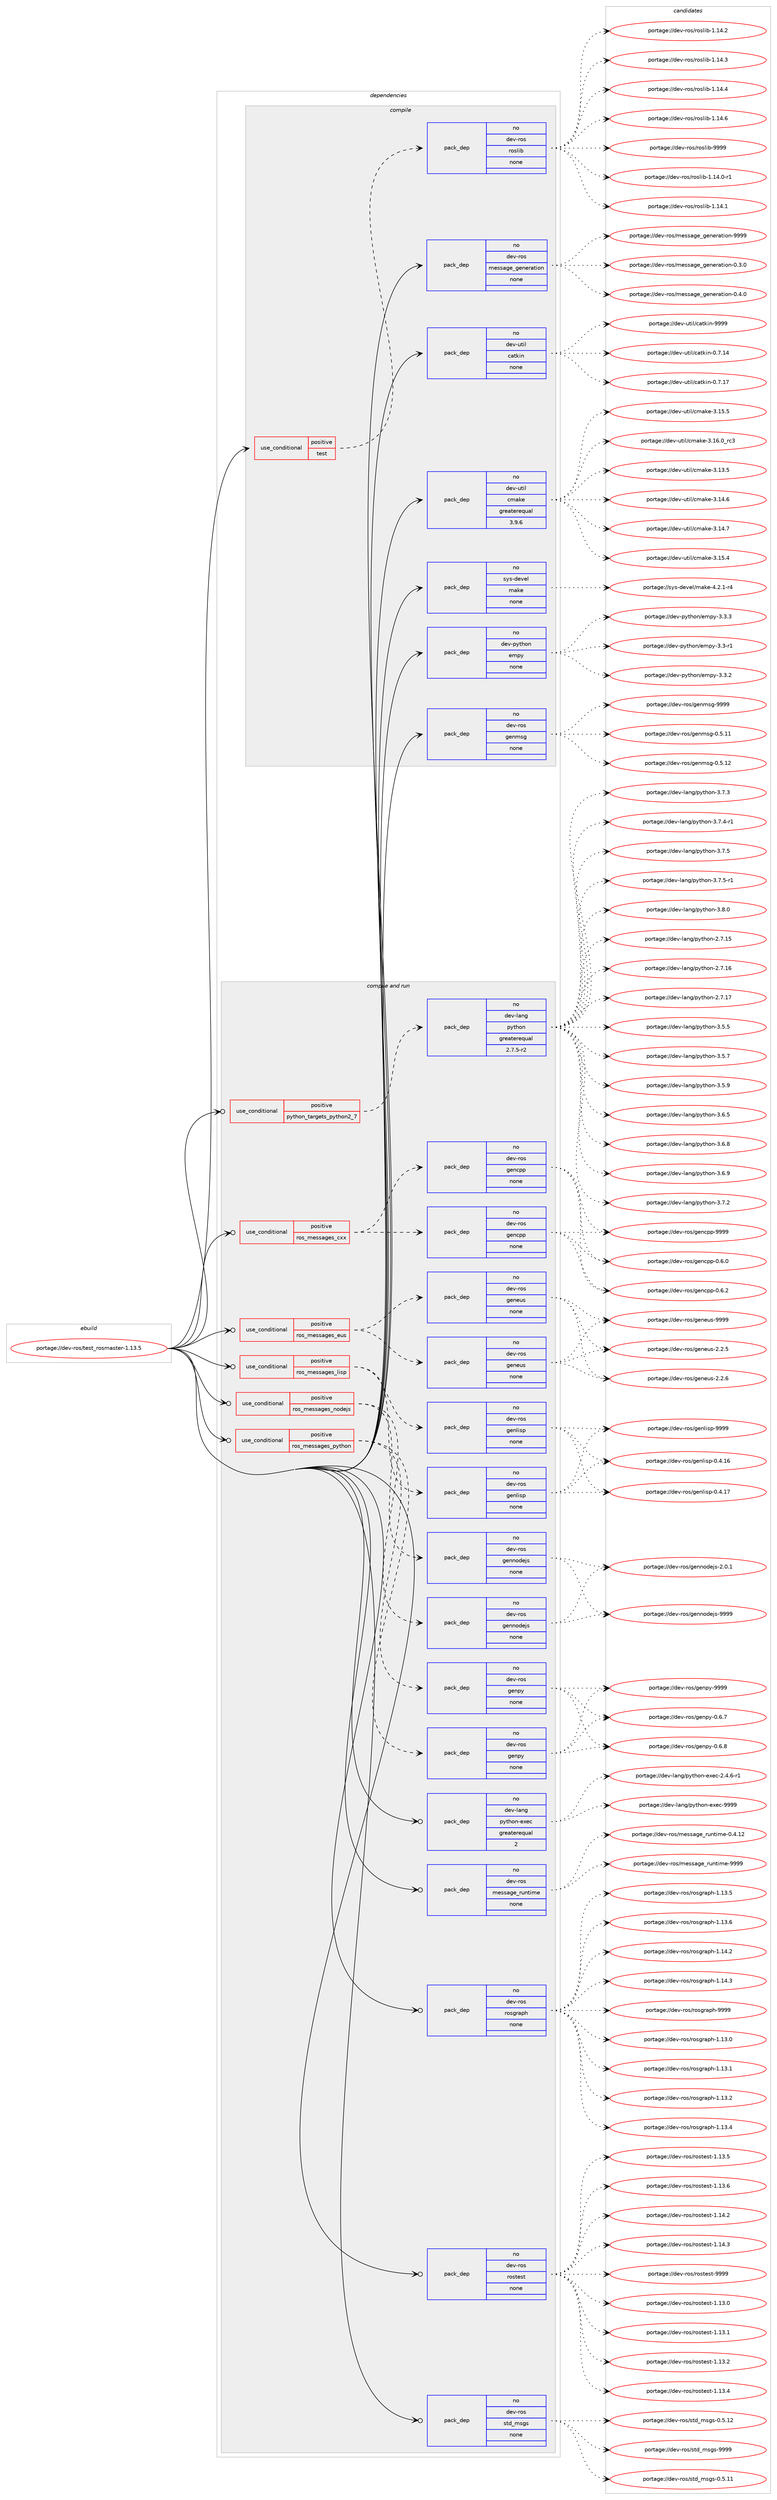 digraph prolog {

# *************
# Graph options
# *************

newrank=true;
concentrate=true;
compound=true;
graph [rankdir=LR,fontname=Helvetica,fontsize=10,ranksep=1.5];#, ranksep=2.5, nodesep=0.2];
edge  [arrowhead=vee];
node  [fontname=Helvetica,fontsize=10];

# **********
# The ebuild
# **********

subgraph cluster_leftcol {
color=gray;
rank=same;
label=<<i>ebuild</i>>;
id [label="portage://dev-ros/test_rosmaster-1.13.5", color=red, width=4, href="../dev-ros/test_rosmaster-1.13.5.svg"];
}

# ****************
# The dependencies
# ****************

subgraph cluster_midcol {
color=gray;
label=<<i>dependencies</i>>;
subgraph cluster_compile {
fillcolor="#eeeeee";
style=filled;
label=<<i>compile</i>>;
subgraph cond45218 {
dependency204496 [label=<<TABLE BORDER="0" CELLBORDER="1" CELLSPACING="0" CELLPADDING="4"><TR><TD ROWSPAN="3" CELLPADDING="10">use_conditional</TD></TR><TR><TD>positive</TD></TR><TR><TD>test</TD></TR></TABLE>>, shape=none, color=red];
subgraph pack155850 {
dependency204497 [label=<<TABLE BORDER="0" CELLBORDER="1" CELLSPACING="0" CELLPADDING="4" WIDTH="220"><TR><TD ROWSPAN="6" CELLPADDING="30">pack_dep</TD></TR><TR><TD WIDTH="110">no</TD></TR><TR><TD>dev-ros</TD></TR><TR><TD>roslib</TD></TR><TR><TD>none</TD></TR><TR><TD></TD></TR></TABLE>>, shape=none, color=blue];
}
dependency204496:e -> dependency204497:w [weight=20,style="dashed",arrowhead="vee"];
}
id:e -> dependency204496:w [weight=20,style="solid",arrowhead="vee"];
subgraph pack155851 {
dependency204498 [label=<<TABLE BORDER="0" CELLBORDER="1" CELLSPACING="0" CELLPADDING="4" WIDTH="220"><TR><TD ROWSPAN="6" CELLPADDING="30">pack_dep</TD></TR><TR><TD WIDTH="110">no</TD></TR><TR><TD>dev-python</TD></TR><TR><TD>empy</TD></TR><TR><TD>none</TD></TR><TR><TD></TD></TR></TABLE>>, shape=none, color=blue];
}
id:e -> dependency204498:w [weight=20,style="solid",arrowhead="vee"];
subgraph pack155852 {
dependency204499 [label=<<TABLE BORDER="0" CELLBORDER="1" CELLSPACING="0" CELLPADDING="4" WIDTH="220"><TR><TD ROWSPAN="6" CELLPADDING="30">pack_dep</TD></TR><TR><TD WIDTH="110">no</TD></TR><TR><TD>dev-ros</TD></TR><TR><TD>genmsg</TD></TR><TR><TD>none</TD></TR><TR><TD></TD></TR></TABLE>>, shape=none, color=blue];
}
id:e -> dependency204499:w [weight=20,style="solid",arrowhead="vee"];
subgraph pack155853 {
dependency204500 [label=<<TABLE BORDER="0" CELLBORDER="1" CELLSPACING="0" CELLPADDING="4" WIDTH="220"><TR><TD ROWSPAN="6" CELLPADDING="30">pack_dep</TD></TR><TR><TD WIDTH="110">no</TD></TR><TR><TD>dev-ros</TD></TR><TR><TD>message_generation</TD></TR><TR><TD>none</TD></TR><TR><TD></TD></TR></TABLE>>, shape=none, color=blue];
}
id:e -> dependency204500:w [weight=20,style="solid",arrowhead="vee"];
subgraph pack155854 {
dependency204501 [label=<<TABLE BORDER="0" CELLBORDER="1" CELLSPACING="0" CELLPADDING="4" WIDTH="220"><TR><TD ROWSPAN="6" CELLPADDING="30">pack_dep</TD></TR><TR><TD WIDTH="110">no</TD></TR><TR><TD>dev-util</TD></TR><TR><TD>catkin</TD></TR><TR><TD>none</TD></TR><TR><TD></TD></TR></TABLE>>, shape=none, color=blue];
}
id:e -> dependency204501:w [weight=20,style="solid",arrowhead="vee"];
subgraph pack155855 {
dependency204502 [label=<<TABLE BORDER="0" CELLBORDER="1" CELLSPACING="0" CELLPADDING="4" WIDTH="220"><TR><TD ROWSPAN="6" CELLPADDING="30">pack_dep</TD></TR><TR><TD WIDTH="110">no</TD></TR><TR><TD>dev-util</TD></TR><TR><TD>cmake</TD></TR><TR><TD>greaterequal</TD></TR><TR><TD>3.9.6</TD></TR></TABLE>>, shape=none, color=blue];
}
id:e -> dependency204502:w [weight=20,style="solid",arrowhead="vee"];
subgraph pack155856 {
dependency204503 [label=<<TABLE BORDER="0" CELLBORDER="1" CELLSPACING="0" CELLPADDING="4" WIDTH="220"><TR><TD ROWSPAN="6" CELLPADDING="30">pack_dep</TD></TR><TR><TD WIDTH="110">no</TD></TR><TR><TD>sys-devel</TD></TR><TR><TD>make</TD></TR><TR><TD>none</TD></TR><TR><TD></TD></TR></TABLE>>, shape=none, color=blue];
}
id:e -> dependency204503:w [weight=20,style="solid",arrowhead="vee"];
}
subgraph cluster_compileandrun {
fillcolor="#eeeeee";
style=filled;
label=<<i>compile and run</i>>;
subgraph cond45219 {
dependency204504 [label=<<TABLE BORDER="0" CELLBORDER="1" CELLSPACING="0" CELLPADDING="4"><TR><TD ROWSPAN="3" CELLPADDING="10">use_conditional</TD></TR><TR><TD>positive</TD></TR><TR><TD>python_targets_python2_7</TD></TR></TABLE>>, shape=none, color=red];
subgraph pack155857 {
dependency204505 [label=<<TABLE BORDER="0" CELLBORDER="1" CELLSPACING="0" CELLPADDING="4" WIDTH="220"><TR><TD ROWSPAN="6" CELLPADDING="30">pack_dep</TD></TR><TR><TD WIDTH="110">no</TD></TR><TR><TD>dev-lang</TD></TR><TR><TD>python</TD></TR><TR><TD>greaterequal</TD></TR><TR><TD>2.7.5-r2</TD></TR></TABLE>>, shape=none, color=blue];
}
dependency204504:e -> dependency204505:w [weight=20,style="dashed",arrowhead="vee"];
}
id:e -> dependency204504:w [weight=20,style="solid",arrowhead="odotvee"];
subgraph cond45220 {
dependency204506 [label=<<TABLE BORDER="0" CELLBORDER="1" CELLSPACING="0" CELLPADDING="4"><TR><TD ROWSPAN="3" CELLPADDING="10">use_conditional</TD></TR><TR><TD>positive</TD></TR><TR><TD>ros_messages_cxx</TD></TR></TABLE>>, shape=none, color=red];
subgraph pack155858 {
dependency204507 [label=<<TABLE BORDER="0" CELLBORDER="1" CELLSPACING="0" CELLPADDING="4" WIDTH="220"><TR><TD ROWSPAN="6" CELLPADDING="30">pack_dep</TD></TR><TR><TD WIDTH="110">no</TD></TR><TR><TD>dev-ros</TD></TR><TR><TD>gencpp</TD></TR><TR><TD>none</TD></TR><TR><TD></TD></TR></TABLE>>, shape=none, color=blue];
}
dependency204506:e -> dependency204507:w [weight=20,style="dashed",arrowhead="vee"];
subgraph pack155859 {
dependency204508 [label=<<TABLE BORDER="0" CELLBORDER="1" CELLSPACING="0" CELLPADDING="4" WIDTH="220"><TR><TD ROWSPAN="6" CELLPADDING="30">pack_dep</TD></TR><TR><TD WIDTH="110">no</TD></TR><TR><TD>dev-ros</TD></TR><TR><TD>gencpp</TD></TR><TR><TD>none</TD></TR><TR><TD></TD></TR></TABLE>>, shape=none, color=blue];
}
dependency204506:e -> dependency204508:w [weight=20,style="dashed",arrowhead="vee"];
}
id:e -> dependency204506:w [weight=20,style="solid",arrowhead="odotvee"];
subgraph cond45221 {
dependency204509 [label=<<TABLE BORDER="0" CELLBORDER="1" CELLSPACING="0" CELLPADDING="4"><TR><TD ROWSPAN="3" CELLPADDING="10">use_conditional</TD></TR><TR><TD>positive</TD></TR><TR><TD>ros_messages_eus</TD></TR></TABLE>>, shape=none, color=red];
subgraph pack155860 {
dependency204510 [label=<<TABLE BORDER="0" CELLBORDER="1" CELLSPACING="0" CELLPADDING="4" WIDTH="220"><TR><TD ROWSPAN="6" CELLPADDING="30">pack_dep</TD></TR><TR><TD WIDTH="110">no</TD></TR><TR><TD>dev-ros</TD></TR><TR><TD>geneus</TD></TR><TR><TD>none</TD></TR><TR><TD></TD></TR></TABLE>>, shape=none, color=blue];
}
dependency204509:e -> dependency204510:w [weight=20,style="dashed",arrowhead="vee"];
subgraph pack155861 {
dependency204511 [label=<<TABLE BORDER="0" CELLBORDER="1" CELLSPACING="0" CELLPADDING="4" WIDTH="220"><TR><TD ROWSPAN="6" CELLPADDING="30">pack_dep</TD></TR><TR><TD WIDTH="110">no</TD></TR><TR><TD>dev-ros</TD></TR><TR><TD>geneus</TD></TR><TR><TD>none</TD></TR><TR><TD></TD></TR></TABLE>>, shape=none, color=blue];
}
dependency204509:e -> dependency204511:w [weight=20,style="dashed",arrowhead="vee"];
}
id:e -> dependency204509:w [weight=20,style="solid",arrowhead="odotvee"];
subgraph cond45222 {
dependency204512 [label=<<TABLE BORDER="0" CELLBORDER="1" CELLSPACING="0" CELLPADDING="4"><TR><TD ROWSPAN="3" CELLPADDING="10">use_conditional</TD></TR><TR><TD>positive</TD></TR><TR><TD>ros_messages_lisp</TD></TR></TABLE>>, shape=none, color=red];
subgraph pack155862 {
dependency204513 [label=<<TABLE BORDER="0" CELLBORDER="1" CELLSPACING="0" CELLPADDING="4" WIDTH="220"><TR><TD ROWSPAN="6" CELLPADDING="30">pack_dep</TD></TR><TR><TD WIDTH="110">no</TD></TR><TR><TD>dev-ros</TD></TR><TR><TD>genlisp</TD></TR><TR><TD>none</TD></TR><TR><TD></TD></TR></TABLE>>, shape=none, color=blue];
}
dependency204512:e -> dependency204513:w [weight=20,style="dashed",arrowhead="vee"];
subgraph pack155863 {
dependency204514 [label=<<TABLE BORDER="0" CELLBORDER="1" CELLSPACING="0" CELLPADDING="4" WIDTH="220"><TR><TD ROWSPAN="6" CELLPADDING="30">pack_dep</TD></TR><TR><TD WIDTH="110">no</TD></TR><TR><TD>dev-ros</TD></TR><TR><TD>genlisp</TD></TR><TR><TD>none</TD></TR><TR><TD></TD></TR></TABLE>>, shape=none, color=blue];
}
dependency204512:e -> dependency204514:w [weight=20,style="dashed",arrowhead="vee"];
}
id:e -> dependency204512:w [weight=20,style="solid",arrowhead="odotvee"];
subgraph cond45223 {
dependency204515 [label=<<TABLE BORDER="0" CELLBORDER="1" CELLSPACING="0" CELLPADDING="4"><TR><TD ROWSPAN="3" CELLPADDING="10">use_conditional</TD></TR><TR><TD>positive</TD></TR><TR><TD>ros_messages_nodejs</TD></TR></TABLE>>, shape=none, color=red];
subgraph pack155864 {
dependency204516 [label=<<TABLE BORDER="0" CELLBORDER="1" CELLSPACING="0" CELLPADDING="4" WIDTH="220"><TR><TD ROWSPAN="6" CELLPADDING="30">pack_dep</TD></TR><TR><TD WIDTH="110">no</TD></TR><TR><TD>dev-ros</TD></TR><TR><TD>gennodejs</TD></TR><TR><TD>none</TD></TR><TR><TD></TD></TR></TABLE>>, shape=none, color=blue];
}
dependency204515:e -> dependency204516:w [weight=20,style="dashed",arrowhead="vee"];
subgraph pack155865 {
dependency204517 [label=<<TABLE BORDER="0" CELLBORDER="1" CELLSPACING="0" CELLPADDING="4" WIDTH="220"><TR><TD ROWSPAN="6" CELLPADDING="30">pack_dep</TD></TR><TR><TD WIDTH="110">no</TD></TR><TR><TD>dev-ros</TD></TR><TR><TD>gennodejs</TD></TR><TR><TD>none</TD></TR><TR><TD></TD></TR></TABLE>>, shape=none, color=blue];
}
dependency204515:e -> dependency204517:w [weight=20,style="dashed",arrowhead="vee"];
}
id:e -> dependency204515:w [weight=20,style="solid",arrowhead="odotvee"];
subgraph cond45224 {
dependency204518 [label=<<TABLE BORDER="0" CELLBORDER="1" CELLSPACING="0" CELLPADDING="4"><TR><TD ROWSPAN="3" CELLPADDING="10">use_conditional</TD></TR><TR><TD>positive</TD></TR><TR><TD>ros_messages_python</TD></TR></TABLE>>, shape=none, color=red];
subgraph pack155866 {
dependency204519 [label=<<TABLE BORDER="0" CELLBORDER="1" CELLSPACING="0" CELLPADDING="4" WIDTH="220"><TR><TD ROWSPAN="6" CELLPADDING="30">pack_dep</TD></TR><TR><TD WIDTH="110">no</TD></TR><TR><TD>dev-ros</TD></TR><TR><TD>genpy</TD></TR><TR><TD>none</TD></TR><TR><TD></TD></TR></TABLE>>, shape=none, color=blue];
}
dependency204518:e -> dependency204519:w [weight=20,style="dashed",arrowhead="vee"];
subgraph pack155867 {
dependency204520 [label=<<TABLE BORDER="0" CELLBORDER="1" CELLSPACING="0" CELLPADDING="4" WIDTH="220"><TR><TD ROWSPAN="6" CELLPADDING="30">pack_dep</TD></TR><TR><TD WIDTH="110">no</TD></TR><TR><TD>dev-ros</TD></TR><TR><TD>genpy</TD></TR><TR><TD>none</TD></TR><TR><TD></TD></TR></TABLE>>, shape=none, color=blue];
}
dependency204518:e -> dependency204520:w [weight=20,style="dashed",arrowhead="vee"];
}
id:e -> dependency204518:w [weight=20,style="solid",arrowhead="odotvee"];
subgraph pack155868 {
dependency204521 [label=<<TABLE BORDER="0" CELLBORDER="1" CELLSPACING="0" CELLPADDING="4" WIDTH="220"><TR><TD ROWSPAN="6" CELLPADDING="30">pack_dep</TD></TR><TR><TD WIDTH="110">no</TD></TR><TR><TD>dev-lang</TD></TR><TR><TD>python-exec</TD></TR><TR><TD>greaterequal</TD></TR><TR><TD>2</TD></TR></TABLE>>, shape=none, color=blue];
}
id:e -> dependency204521:w [weight=20,style="solid",arrowhead="odotvee"];
subgraph pack155869 {
dependency204522 [label=<<TABLE BORDER="0" CELLBORDER="1" CELLSPACING="0" CELLPADDING="4" WIDTH="220"><TR><TD ROWSPAN="6" CELLPADDING="30">pack_dep</TD></TR><TR><TD WIDTH="110">no</TD></TR><TR><TD>dev-ros</TD></TR><TR><TD>message_runtime</TD></TR><TR><TD>none</TD></TR><TR><TD></TD></TR></TABLE>>, shape=none, color=blue];
}
id:e -> dependency204522:w [weight=20,style="solid",arrowhead="odotvee"];
subgraph pack155870 {
dependency204523 [label=<<TABLE BORDER="0" CELLBORDER="1" CELLSPACING="0" CELLPADDING="4" WIDTH="220"><TR><TD ROWSPAN="6" CELLPADDING="30">pack_dep</TD></TR><TR><TD WIDTH="110">no</TD></TR><TR><TD>dev-ros</TD></TR><TR><TD>rosgraph</TD></TR><TR><TD>none</TD></TR><TR><TD></TD></TR></TABLE>>, shape=none, color=blue];
}
id:e -> dependency204523:w [weight=20,style="solid",arrowhead="odotvee"];
subgraph pack155871 {
dependency204524 [label=<<TABLE BORDER="0" CELLBORDER="1" CELLSPACING="0" CELLPADDING="4" WIDTH="220"><TR><TD ROWSPAN="6" CELLPADDING="30">pack_dep</TD></TR><TR><TD WIDTH="110">no</TD></TR><TR><TD>dev-ros</TD></TR><TR><TD>rostest</TD></TR><TR><TD>none</TD></TR><TR><TD></TD></TR></TABLE>>, shape=none, color=blue];
}
id:e -> dependency204524:w [weight=20,style="solid",arrowhead="odotvee"];
subgraph pack155872 {
dependency204525 [label=<<TABLE BORDER="0" CELLBORDER="1" CELLSPACING="0" CELLPADDING="4" WIDTH="220"><TR><TD ROWSPAN="6" CELLPADDING="30">pack_dep</TD></TR><TR><TD WIDTH="110">no</TD></TR><TR><TD>dev-ros</TD></TR><TR><TD>std_msgs</TD></TR><TR><TD>none</TD></TR><TR><TD></TD></TR></TABLE>>, shape=none, color=blue];
}
id:e -> dependency204525:w [weight=20,style="solid",arrowhead="odotvee"];
}
subgraph cluster_run {
fillcolor="#eeeeee";
style=filled;
label=<<i>run</i>>;
}
}

# **************
# The candidates
# **************

subgraph cluster_choices {
rank=same;
color=gray;
label=<<i>candidates</i>>;

subgraph choice155850 {
color=black;
nodesep=1;
choiceportage100101118451141111154711411111510810598454946495246484511449 [label="portage://dev-ros/roslib-1.14.0-r1", color=red, width=4,href="../dev-ros/roslib-1.14.0-r1.svg"];
choiceportage10010111845114111115471141111151081059845494649524649 [label="portage://dev-ros/roslib-1.14.1", color=red, width=4,href="../dev-ros/roslib-1.14.1.svg"];
choiceportage10010111845114111115471141111151081059845494649524650 [label="portage://dev-ros/roslib-1.14.2", color=red, width=4,href="../dev-ros/roslib-1.14.2.svg"];
choiceportage10010111845114111115471141111151081059845494649524651 [label="portage://dev-ros/roslib-1.14.3", color=red, width=4,href="../dev-ros/roslib-1.14.3.svg"];
choiceportage10010111845114111115471141111151081059845494649524652 [label="portage://dev-ros/roslib-1.14.4", color=red, width=4,href="../dev-ros/roslib-1.14.4.svg"];
choiceportage10010111845114111115471141111151081059845494649524654 [label="portage://dev-ros/roslib-1.14.6", color=red, width=4,href="../dev-ros/roslib-1.14.6.svg"];
choiceportage1001011184511411111547114111115108105984557575757 [label="portage://dev-ros/roslib-9999", color=red, width=4,href="../dev-ros/roslib-9999.svg"];
dependency204497:e -> choiceportage100101118451141111154711411111510810598454946495246484511449:w [style=dotted,weight="100"];
dependency204497:e -> choiceportage10010111845114111115471141111151081059845494649524649:w [style=dotted,weight="100"];
dependency204497:e -> choiceportage10010111845114111115471141111151081059845494649524650:w [style=dotted,weight="100"];
dependency204497:e -> choiceportage10010111845114111115471141111151081059845494649524651:w [style=dotted,weight="100"];
dependency204497:e -> choiceportage10010111845114111115471141111151081059845494649524652:w [style=dotted,weight="100"];
dependency204497:e -> choiceportage10010111845114111115471141111151081059845494649524654:w [style=dotted,weight="100"];
dependency204497:e -> choiceportage1001011184511411111547114111115108105984557575757:w [style=dotted,weight="100"];
}
subgraph choice155851 {
color=black;
nodesep=1;
choiceportage1001011184511212111610411111047101109112121455146514511449 [label="portage://dev-python/empy-3.3-r1", color=red, width=4,href="../dev-python/empy-3.3-r1.svg"];
choiceportage1001011184511212111610411111047101109112121455146514650 [label="portage://dev-python/empy-3.3.2", color=red, width=4,href="../dev-python/empy-3.3.2.svg"];
choiceportage1001011184511212111610411111047101109112121455146514651 [label="portage://dev-python/empy-3.3.3", color=red, width=4,href="../dev-python/empy-3.3.3.svg"];
dependency204498:e -> choiceportage1001011184511212111610411111047101109112121455146514511449:w [style=dotted,weight="100"];
dependency204498:e -> choiceportage1001011184511212111610411111047101109112121455146514650:w [style=dotted,weight="100"];
dependency204498:e -> choiceportage1001011184511212111610411111047101109112121455146514651:w [style=dotted,weight="100"];
}
subgraph choice155852 {
color=black;
nodesep=1;
choiceportage100101118451141111154710310111010911510345484653464949 [label="portage://dev-ros/genmsg-0.5.11", color=red, width=4,href="../dev-ros/genmsg-0.5.11.svg"];
choiceportage100101118451141111154710310111010911510345484653464950 [label="portage://dev-ros/genmsg-0.5.12", color=red, width=4,href="../dev-ros/genmsg-0.5.12.svg"];
choiceportage10010111845114111115471031011101091151034557575757 [label="portage://dev-ros/genmsg-9999", color=red, width=4,href="../dev-ros/genmsg-9999.svg"];
dependency204499:e -> choiceportage100101118451141111154710310111010911510345484653464949:w [style=dotted,weight="100"];
dependency204499:e -> choiceportage100101118451141111154710310111010911510345484653464950:w [style=dotted,weight="100"];
dependency204499:e -> choiceportage10010111845114111115471031011101091151034557575757:w [style=dotted,weight="100"];
}
subgraph choice155853 {
color=black;
nodesep=1;
choiceportage1001011184511411111547109101115115971031019510310111010111497116105111110454846514648 [label="portage://dev-ros/message_generation-0.3.0", color=red, width=4,href="../dev-ros/message_generation-0.3.0.svg"];
choiceportage1001011184511411111547109101115115971031019510310111010111497116105111110454846524648 [label="portage://dev-ros/message_generation-0.4.0", color=red, width=4,href="../dev-ros/message_generation-0.4.0.svg"];
choiceportage10010111845114111115471091011151159710310195103101110101114971161051111104557575757 [label="portage://dev-ros/message_generation-9999", color=red, width=4,href="../dev-ros/message_generation-9999.svg"];
dependency204500:e -> choiceportage1001011184511411111547109101115115971031019510310111010111497116105111110454846514648:w [style=dotted,weight="100"];
dependency204500:e -> choiceportage1001011184511411111547109101115115971031019510310111010111497116105111110454846524648:w [style=dotted,weight="100"];
dependency204500:e -> choiceportage10010111845114111115471091011151159710310195103101110101114971161051111104557575757:w [style=dotted,weight="100"];
}
subgraph choice155854 {
color=black;
nodesep=1;
choiceportage1001011184511711610510847999711610710511045484655464952 [label="portage://dev-util/catkin-0.7.14", color=red, width=4,href="../dev-util/catkin-0.7.14.svg"];
choiceportage1001011184511711610510847999711610710511045484655464955 [label="portage://dev-util/catkin-0.7.17", color=red, width=4,href="../dev-util/catkin-0.7.17.svg"];
choiceportage100101118451171161051084799971161071051104557575757 [label="portage://dev-util/catkin-9999", color=red, width=4,href="../dev-util/catkin-9999.svg"];
dependency204501:e -> choiceportage1001011184511711610510847999711610710511045484655464952:w [style=dotted,weight="100"];
dependency204501:e -> choiceportage1001011184511711610510847999711610710511045484655464955:w [style=dotted,weight="100"];
dependency204501:e -> choiceportage100101118451171161051084799971161071051104557575757:w [style=dotted,weight="100"];
}
subgraph choice155855 {
color=black;
nodesep=1;
choiceportage1001011184511711610510847991099710710145514649514653 [label="portage://dev-util/cmake-3.13.5", color=red, width=4,href="../dev-util/cmake-3.13.5.svg"];
choiceportage1001011184511711610510847991099710710145514649524654 [label="portage://dev-util/cmake-3.14.6", color=red, width=4,href="../dev-util/cmake-3.14.6.svg"];
choiceportage1001011184511711610510847991099710710145514649524655 [label="portage://dev-util/cmake-3.14.7", color=red, width=4,href="../dev-util/cmake-3.14.7.svg"];
choiceportage1001011184511711610510847991099710710145514649534652 [label="portage://dev-util/cmake-3.15.4", color=red, width=4,href="../dev-util/cmake-3.15.4.svg"];
choiceportage1001011184511711610510847991099710710145514649534653 [label="portage://dev-util/cmake-3.15.5", color=red, width=4,href="../dev-util/cmake-3.15.5.svg"];
choiceportage1001011184511711610510847991099710710145514649544648951149951 [label="portage://dev-util/cmake-3.16.0_rc3", color=red, width=4,href="../dev-util/cmake-3.16.0_rc3.svg"];
dependency204502:e -> choiceportage1001011184511711610510847991099710710145514649514653:w [style=dotted,weight="100"];
dependency204502:e -> choiceportage1001011184511711610510847991099710710145514649524654:w [style=dotted,weight="100"];
dependency204502:e -> choiceportage1001011184511711610510847991099710710145514649524655:w [style=dotted,weight="100"];
dependency204502:e -> choiceportage1001011184511711610510847991099710710145514649534652:w [style=dotted,weight="100"];
dependency204502:e -> choiceportage1001011184511711610510847991099710710145514649534653:w [style=dotted,weight="100"];
dependency204502:e -> choiceportage1001011184511711610510847991099710710145514649544648951149951:w [style=dotted,weight="100"];
}
subgraph choice155856 {
color=black;
nodesep=1;
choiceportage1151211154510010111810110847109971071014552465046494511452 [label="portage://sys-devel/make-4.2.1-r4", color=red, width=4,href="../sys-devel/make-4.2.1-r4.svg"];
dependency204503:e -> choiceportage1151211154510010111810110847109971071014552465046494511452:w [style=dotted,weight="100"];
}
subgraph choice155857 {
color=black;
nodesep=1;
choiceportage10010111845108971101034711212111610411111045504655464953 [label="portage://dev-lang/python-2.7.15", color=red, width=4,href="../dev-lang/python-2.7.15.svg"];
choiceportage10010111845108971101034711212111610411111045504655464954 [label="portage://dev-lang/python-2.7.16", color=red, width=4,href="../dev-lang/python-2.7.16.svg"];
choiceportage10010111845108971101034711212111610411111045504655464955 [label="portage://dev-lang/python-2.7.17", color=red, width=4,href="../dev-lang/python-2.7.17.svg"];
choiceportage100101118451089711010347112121116104111110455146534653 [label="portage://dev-lang/python-3.5.5", color=red, width=4,href="../dev-lang/python-3.5.5.svg"];
choiceportage100101118451089711010347112121116104111110455146534655 [label="portage://dev-lang/python-3.5.7", color=red, width=4,href="../dev-lang/python-3.5.7.svg"];
choiceportage100101118451089711010347112121116104111110455146534657 [label="portage://dev-lang/python-3.5.9", color=red, width=4,href="../dev-lang/python-3.5.9.svg"];
choiceportage100101118451089711010347112121116104111110455146544653 [label="portage://dev-lang/python-3.6.5", color=red, width=4,href="../dev-lang/python-3.6.5.svg"];
choiceportage100101118451089711010347112121116104111110455146544656 [label="portage://dev-lang/python-3.6.8", color=red, width=4,href="../dev-lang/python-3.6.8.svg"];
choiceportage100101118451089711010347112121116104111110455146544657 [label="portage://dev-lang/python-3.6.9", color=red, width=4,href="../dev-lang/python-3.6.9.svg"];
choiceportage100101118451089711010347112121116104111110455146554650 [label="portage://dev-lang/python-3.7.2", color=red, width=4,href="../dev-lang/python-3.7.2.svg"];
choiceportage100101118451089711010347112121116104111110455146554651 [label="portage://dev-lang/python-3.7.3", color=red, width=4,href="../dev-lang/python-3.7.3.svg"];
choiceportage1001011184510897110103471121211161041111104551465546524511449 [label="portage://dev-lang/python-3.7.4-r1", color=red, width=4,href="../dev-lang/python-3.7.4-r1.svg"];
choiceportage100101118451089711010347112121116104111110455146554653 [label="portage://dev-lang/python-3.7.5", color=red, width=4,href="../dev-lang/python-3.7.5.svg"];
choiceportage1001011184510897110103471121211161041111104551465546534511449 [label="portage://dev-lang/python-3.7.5-r1", color=red, width=4,href="../dev-lang/python-3.7.5-r1.svg"];
choiceportage100101118451089711010347112121116104111110455146564648 [label="portage://dev-lang/python-3.8.0", color=red, width=4,href="../dev-lang/python-3.8.0.svg"];
dependency204505:e -> choiceportage10010111845108971101034711212111610411111045504655464953:w [style=dotted,weight="100"];
dependency204505:e -> choiceportage10010111845108971101034711212111610411111045504655464954:w [style=dotted,weight="100"];
dependency204505:e -> choiceportage10010111845108971101034711212111610411111045504655464955:w [style=dotted,weight="100"];
dependency204505:e -> choiceportage100101118451089711010347112121116104111110455146534653:w [style=dotted,weight="100"];
dependency204505:e -> choiceportage100101118451089711010347112121116104111110455146534655:w [style=dotted,weight="100"];
dependency204505:e -> choiceportage100101118451089711010347112121116104111110455146534657:w [style=dotted,weight="100"];
dependency204505:e -> choiceportage100101118451089711010347112121116104111110455146544653:w [style=dotted,weight="100"];
dependency204505:e -> choiceportage100101118451089711010347112121116104111110455146544656:w [style=dotted,weight="100"];
dependency204505:e -> choiceportage100101118451089711010347112121116104111110455146544657:w [style=dotted,weight="100"];
dependency204505:e -> choiceportage100101118451089711010347112121116104111110455146554650:w [style=dotted,weight="100"];
dependency204505:e -> choiceportage100101118451089711010347112121116104111110455146554651:w [style=dotted,weight="100"];
dependency204505:e -> choiceportage1001011184510897110103471121211161041111104551465546524511449:w [style=dotted,weight="100"];
dependency204505:e -> choiceportage100101118451089711010347112121116104111110455146554653:w [style=dotted,weight="100"];
dependency204505:e -> choiceportage1001011184510897110103471121211161041111104551465546534511449:w [style=dotted,weight="100"];
dependency204505:e -> choiceportage100101118451089711010347112121116104111110455146564648:w [style=dotted,weight="100"];
}
subgraph choice155858 {
color=black;
nodesep=1;
choiceportage100101118451141111154710310111099112112454846544648 [label="portage://dev-ros/gencpp-0.6.0", color=red, width=4,href="../dev-ros/gencpp-0.6.0.svg"];
choiceportage100101118451141111154710310111099112112454846544650 [label="portage://dev-ros/gencpp-0.6.2", color=red, width=4,href="../dev-ros/gencpp-0.6.2.svg"];
choiceportage1001011184511411111547103101110991121124557575757 [label="portage://dev-ros/gencpp-9999", color=red, width=4,href="../dev-ros/gencpp-9999.svg"];
dependency204507:e -> choiceportage100101118451141111154710310111099112112454846544648:w [style=dotted,weight="100"];
dependency204507:e -> choiceportage100101118451141111154710310111099112112454846544650:w [style=dotted,weight="100"];
dependency204507:e -> choiceportage1001011184511411111547103101110991121124557575757:w [style=dotted,weight="100"];
}
subgraph choice155859 {
color=black;
nodesep=1;
choiceportage100101118451141111154710310111099112112454846544648 [label="portage://dev-ros/gencpp-0.6.0", color=red, width=4,href="../dev-ros/gencpp-0.6.0.svg"];
choiceportage100101118451141111154710310111099112112454846544650 [label="portage://dev-ros/gencpp-0.6.2", color=red, width=4,href="../dev-ros/gencpp-0.6.2.svg"];
choiceportage1001011184511411111547103101110991121124557575757 [label="portage://dev-ros/gencpp-9999", color=red, width=4,href="../dev-ros/gencpp-9999.svg"];
dependency204508:e -> choiceportage100101118451141111154710310111099112112454846544648:w [style=dotted,weight="100"];
dependency204508:e -> choiceportage100101118451141111154710310111099112112454846544650:w [style=dotted,weight="100"];
dependency204508:e -> choiceportage1001011184511411111547103101110991121124557575757:w [style=dotted,weight="100"];
}
subgraph choice155860 {
color=black;
nodesep=1;
choiceportage1001011184511411111547103101110101117115455046504653 [label="portage://dev-ros/geneus-2.2.5", color=red, width=4,href="../dev-ros/geneus-2.2.5.svg"];
choiceportage1001011184511411111547103101110101117115455046504654 [label="portage://dev-ros/geneus-2.2.6", color=red, width=4,href="../dev-ros/geneus-2.2.6.svg"];
choiceportage10010111845114111115471031011101011171154557575757 [label="portage://dev-ros/geneus-9999", color=red, width=4,href="../dev-ros/geneus-9999.svg"];
dependency204510:e -> choiceportage1001011184511411111547103101110101117115455046504653:w [style=dotted,weight="100"];
dependency204510:e -> choiceportage1001011184511411111547103101110101117115455046504654:w [style=dotted,weight="100"];
dependency204510:e -> choiceportage10010111845114111115471031011101011171154557575757:w [style=dotted,weight="100"];
}
subgraph choice155861 {
color=black;
nodesep=1;
choiceportage1001011184511411111547103101110101117115455046504653 [label="portage://dev-ros/geneus-2.2.5", color=red, width=4,href="../dev-ros/geneus-2.2.5.svg"];
choiceportage1001011184511411111547103101110101117115455046504654 [label="portage://dev-ros/geneus-2.2.6", color=red, width=4,href="../dev-ros/geneus-2.2.6.svg"];
choiceportage10010111845114111115471031011101011171154557575757 [label="portage://dev-ros/geneus-9999", color=red, width=4,href="../dev-ros/geneus-9999.svg"];
dependency204511:e -> choiceportage1001011184511411111547103101110101117115455046504653:w [style=dotted,weight="100"];
dependency204511:e -> choiceportage1001011184511411111547103101110101117115455046504654:w [style=dotted,weight="100"];
dependency204511:e -> choiceportage10010111845114111115471031011101011171154557575757:w [style=dotted,weight="100"];
}
subgraph choice155862 {
color=black;
nodesep=1;
choiceportage100101118451141111154710310111010810511511245484652464954 [label="portage://dev-ros/genlisp-0.4.16", color=red, width=4,href="../dev-ros/genlisp-0.4.16.svg"];
choiceportage100101118451141111154710310111010810511511245484652464955 [label="portage://dev-ros/genlisp-0.4.17", color=red, width=4,href="../dev-ros/genlisp-0.4.17.svg"];
choiceportage10010111845114111115471031011101081051151124557575757 [label="portage://dev-ros/genlisp-9999", color=red, width=4,href="../dev-ros/genlisp-9999.svg"];
dependency204513:e -> choiceportage100101118451141111154710310111010810511511245484652464954:w [style=dotted,weight="100"];
dependency204513:e -> choiceportage100101118451141111154710310111010810511511245484652464955:w [style=dotted,weight="100"];
dependency204513:e -> choiceportage10010111845114111115471031011101081051151124557575757:w [style=dotted,weight="100"];
}
subgraph choice155863 {
color=black;
nodesep=1;
choiceportage100101118451141111154710310111010810511511245484652464954 [label="portage://dev-ros/genlisp-0.4.16", color=red, width=4,href="../dev-ros/genlisp-0.4.16.svg"];
choiceportage100101118451141111154710310111010810511511245484652464955 [label="portage://dev-ros/genlisp-0.4.17", color=red, width=4,href="../dev-ros/genlisp-0.4.17.svg"];
choiceportage10010111845114111115471031011101081051151124557575757 [label="portage://dev-ros/genlisp-9999", color=red, width=4,href="../dev-ros/genlisp-9999.svg"];
dependency204514:e -> choiceportage100101118451141111154710310111010810511511245484652464954:w [style=dotted,weight="100"];
dependency204514:e -> choiceportage100101118451141111154710310111010810511511245484652464955:w [style=dotted,weight="100"];
dependency204514:e -> choiceportage10010111845114111115471031011101081051151124557575757:w [style=dotted,weight="100"];
}
subgraph choice155864 {
color=black;
nodesep=1;
choiceportage1001011184511411111547103101110110111100101106115455046484649 [label="portage://dev-ros/gennodejs-2.0.1", color=red, width=4,href="../dev-ros/gennodejs-2.0.1.svg"];
choiceportage10010111845114111115471031011101101111001011061154557575757 [label="portage://dev-ros/gennodejs-9999", color=red, width=4,href="../dev-ros/gennodejs-9999.svg"];
dependency204516:e -> choiceportage1001011184511411111547103101110110111100101106115455046484649:w [style=dotted,weight="100"];
dependency204516:e -> choiceportage10010111845114111115471031011101101111001011061154557575757:w [style=dotted,weight="100"];
}
subgraph choice155865 {
color=black;
nodesep=1;
choiceportage1001011184511411111547103101110110111100101106115455046484649 [label="portage://dev-ros/gennodejs-2.0.1", color=red, width=4,href="../dev-ros/gennodejs-2.0.1.svg"];
choiceportage10010111845114111115471031011101101111001011061154557575757 [label="portage://dev-ros/gennodejs-9999", color=red, width=4,href="../dev-ros/gennodejs-9999.svg"];
dependency204517:e -> choiceportage1001011184511411111547103101110110111100101106115455046484649:w [style=dotted,weight="100"];
dependency204517:e -> choiceportage10010111845114111115471031011101101111001011061154557575757:w [style=dotted,weight="100"];
}
subgraph choice155866 {
color=black;
nodesep=1;
choiceportage1001011184511411111547103101110112121454846544655 [label="portage://dev-ros/genpy-0.6.7", color=red, width=4,href="../dev-ros/genpy-0.6.7.svg"];
choiceportage1001011184511411111547103101110112121454846544656 [label="portage://dev-ros/genpy-0.6.8", color=red, width=4,href="../dev-ros/genpy-0.6.8.svg"];
choiceportage10010111845114111115471031011101121214557575757 [label="portage://dev-ros/genpy-9999", color=red, width=4,href="../dev-ros/genpy-9999.svg"];
dependency204519:e -> choiceportage1001011184511411111547103101110112121454846544655:w [style=dotted,weight="100"];
dependency204519:e -> choiceportage1001011184511411111547103101110112121454846544656:w [style=dotted,weight="100"];
dependency204519:e -> choiceportage10010111845114111115471031011101121214557575757:w [style=dotted,weight="100"];
}
subgraph choice155867 {
color=black;
nodesep=1;
choiceportage1001011184511411111547103101110112121454846544655 [label="portage://dev-ros/genpy-0.6.7", color=red, width=4,href="../dev-ros/genpy-0.6.7.svg"];
choiceportage1001011184511411111547103101110112121454846544656 [label="portage://dev-ros/genpy-0.6.8", color=red, width=4,href="../dev-ros/genpy-0.6.8.svg"];
choiceportage10010111845114111115471031011101121214557575757 [label="portage://dev-ros/genpy-9999", color=red, width=4,href="../dev-ros/genpy-9999.svg"];
dependency204520:e -> choiceportage1001011184511411111547103101110112121454846544655:w [style=dotted,weight="100"];
dependency204520:e -> choiceportage1001011184511411111547103101110112121454846544656:w [style=dotted,weight="100"];
dependency204520:e -> choiceportage10010111845114111115471031011101121214557575757:w [style=dotted,weight="100"];
}
subgraph choice155868 {
color=black;
nodesep=1;
choiceportage10010111845108971101034711212111610411111045101120101994550465246544511449 [label="portage://dev-lang/python-exec-2.4.6-r1", color=red, width=4,href="../dev-lang/python-exec-2.4.6-r1.svg"];
choiceportage10010111845108971101034711212111610411111045101120101994557575757 [label="portage://dev-lang/python-exec-9999", color=red, width=4,href="../dev-lang/python-exec-9999.svg"];
dependency204521:e -> choiceportage10010111845108971101034711212111610411111045101120101994550465246544511449:w [style=dotted,weight="100"];
dependency204521:e -> choiceportage10010111845108971101034711212111610411111045101120101994557575757:w [style=dotted,weight="100"];
}
subgraph choice155869 {
color=black;
nodesep=1;
choiceportage1001011184511411111547109101115115971031019511411711011610510910145484652464950 [label="portage://dev-ros/message_runtime-0.4.12", color=red, width=4,href="../dev-ros/message_runtime-0.4.12.svg"];
choiceportage100101118451141111154710910111511597103101951141171101161051091014557575757 [label="portage://dev-ros/message_runtime-9999", color=red, width=4,href="../dev-ros/message_runtime-9999.svg"];
dependency204522:e -> choiceportage1001011184511411111547109101115115971031019511411711011610510910145484652464950:w [style=dotted,weight="100"];
dependency204522:e -> choiceportage100101118451141111154710910111511597103101951141171101161051091014557575757:w [style=dotted,weight="100"];
}
subgraph choice155870 {
color=black;
nodesep=1;
choiceportage10010111845114111115471141111151031149711210445494649514648 [label="portage://dev-ros/rosgraph-1.13.0", color=red, width=4,href="../dev-ros/rosgraph-1.13.0.svg"];
choiceportage10010111845114111115471141111151031149711210445494649514649 [label="portage://dev-ros/rosgraph-1.13.1", color=red, width=4,href="../dev-ros/rosgraph-1.13.1.svg"];
choiceportage10010111845114111115471141111151031149711210445494649514650 [label="portage://dev-ros/rosgraph-1.13.2", color=red, width=4,href="../dev-ros/rosgraph-1.13.2.svg"];
choiceportage10010111845114111115471141111151031149711210445494649514652 [label="portage://dev-ros/rosgraph-1.13.4", color=red, width=4,href="../dev-ros/rosgraph-1.13.4.svg"];
choiceportage10010111845114111115471141111151031149711210445494649514653 [label="portage://dev-ros/rosgraph-1.13.5", color=red, width=4,href="../dev-ros/rosgraph-1.13.5.svg"];
choiceportage10010111845114111115471141111151031149711210445494649514654 [label="portage://dev-ros/rosgraph-1.13.6", color=red, width=4,href="../dev-ros/rosgraph-1.13.6.svg"];
choiceportage10010111845114111115471141111151031149711210445494649524650 [label="portage://dev-ros/rosgraph-1.14.2", color=red, width=4,href="../dev-ros/rosgraph-1.14.2.svg"];
choiceportage10010111845114111115471141111151031149711210445494649524651 [label="portage://dev-ros/rosgraph-1.14.3", color=red, width=4,href="../dev-ros/rosgraph-1.14.3.svg"];
choiceportage1001011184511411111547114111115103114971121044557575757 [label="portage://dev-ros/rosgraph-9999", color=red, width=4,href="../dev-ros/rosgraph-9999.svg"];
dependency204523:e -> choiceportage10010111845114111115471141111151031149711210445494649514648:w [style=dotted,weight="100"];
dependency204523:e -> choiceportage10010111845114111115471141111151031149711210445494649514649:w [style=dotted,weight="100"];
dependency204523:e -> choiceportage10010111845114111115471141111151031149711210445494649514650:w [style=dotted,weight="100"];
dependency204523:e -> choiceportage10010111845114111115471141111151031149711210445494649514652:w [style=dotted,weight="100"];
dependency204523:e -> choiceportage10010111845114111115471141111151031149711210445494649514653:w [style=dotted,weight="100"];
dependency204523:e -> choiceportage10010111845114111115471141111151031149711210445494649514654:w [style=dotted,weight="100"];
dependency204523:e -> choiceportage10010111845114111115471141111151031149711210445494649524650:w [style=dotted,weight="100"];
dependency204523:e -> choiceportage10010111845114111115471141111151031149711210445494649524651:w [style=dotted,weight="100"];
dependency204523:e -> choiceportage1001011184511411111547114111115103114971121044557575757:w [style=dotted,weight="100"];
}
subgraph choice155871 {
color=black;
nodesep=1;
choiceportage100101118451141111154711411111511610111511645494649514648 [label="portage://dev-ros/rostest-1.13.0", color=red, width=4,href="../dev-ros/rostest-1.13.0.svg"];
choiceportage100101118451141111154711411111511610111511645494649514649 [label="portage://dev-ros/rostest-1.13.1", color=red, width=4,href="../dev-ros/rostest-1.13.1.svg"];
choiceportage100101118451141111154711411111511610111511645494649514650 [label="portage://dev-ros/rostest-1.13.2", color=red, width=4,href="../dev-ros/rostest-1.13.2.svg"];
choiceportage100101118451141111154711411111511610111511645494649514652 [label="portage://dev-ros/rostest-1.13.4", color=red, width=4,href="../dev-ros/rostest-1.13.4.svg"];
choiceportage100101118451141111154711411111511610111511645494649514653 [label="portage://dev-ros/rostest-1.13.5", color=red, width=4,href="../dev-ros/rostest-1.13.5.svg"];
choiceportage100101118451141111154711411111511610111511645494649514654 [label="portage://dev-ros/rostest-1.13.6", color=red, width=4,href="../dev-ros/rostest-1.13.6.svg"];
choiceportage100101118451141111154711411111511610111511645494649524650 [label="portage://dev-ros/rostest-1.14.2", color=red, width=4,href="../dev-ros/rostest-1.14.2.svg"];
choiceportage100101118451141111154711411111511610111511645494649524651 [label="portage://dev-ros/rostest-1.14.3", color=red, width=4,href="../dev-ros/rostest-1.14.3.svg"];
choiceportage10010111845114111115471141111151161011151164557575757 [label="portage://dev-ros/rostest-9999", color=red, width=4,href="../dev-ros/rostest-9999.svg"];
dependency204524:e -> choiceportage100101118451141111154711411111511610111511645494649514648:w [style=dotted,weight="100"];
dependency204524:e -> choiceportage100101118451141111154711411111511610111511645494649514649:w [style=dotted,weight="100"];
dependency204524:e -> choiceportage100101118451141111154711411111511610111511645494649514650:w [style=dotted,weight="100"];
dependency204524:e -> choiceportage100101118451141111154711411111511610111511645494649514652:w [style=dotted,weight="100"];
dependency204524:e -> choiceportage100101118451141111154711411111511610111511645494649514653:w [style=dotted,weight="100"];
dependency204524:e -> choiceportage100101118451141111154711411111511610111511645494649514654:w [style=dotted,weight="100"];
dependency204524:e -> choiceportage100101118451141111154711411111511610111511645494649524650:w [style=dotted,weight="100"];
dependency204524:e -> choiceportage100101118451141111154711411111511610111511645494649524651:w [style=dotted,weight="100"];
dependency204524:e -> choiceportage10010111845114111115471141111151161011151164557575757:w [style=dotted,weight="100"];
}
subgraph choice155872 {
color=black;
nodesep=1;
choiceportage10010111845114111115471151161009510911510311545484653464949 [label="portage://dev-ros/std_msgs-0.5.11", color=red, width=4,href="../dev-ros/std_msgs-0.5.11.svg"];
choiceportage10010111845114111115471151161009510911510311545484653464950 [label="portage://dev-ros/std_msgs-0.5.12", color=red, width=4,href="../dev-ros/std_msgs-0.5.12.svg"];
choiceportage1001011184511411111547115116100951091151031154557575757 [label="portage://dev-ros/std_msgs-9999", color=red, width=4,href="../dev-ros/std_msgs-9999.svg"];
dependency204525:e -> choiceportage10010111845114111115471151161009510911510311545484653464949:w [style=dotted,weight="100"];
dependency204525:e -> choiceportage10010111845114111115471151161009510911510311545484653464950:w [style=dotted,weight="100"];
dependency204525:e -> choiceportage1001011184511411111547115116100951091151031154557575757:w [style=dotted,weight="100"];
}
}

}
